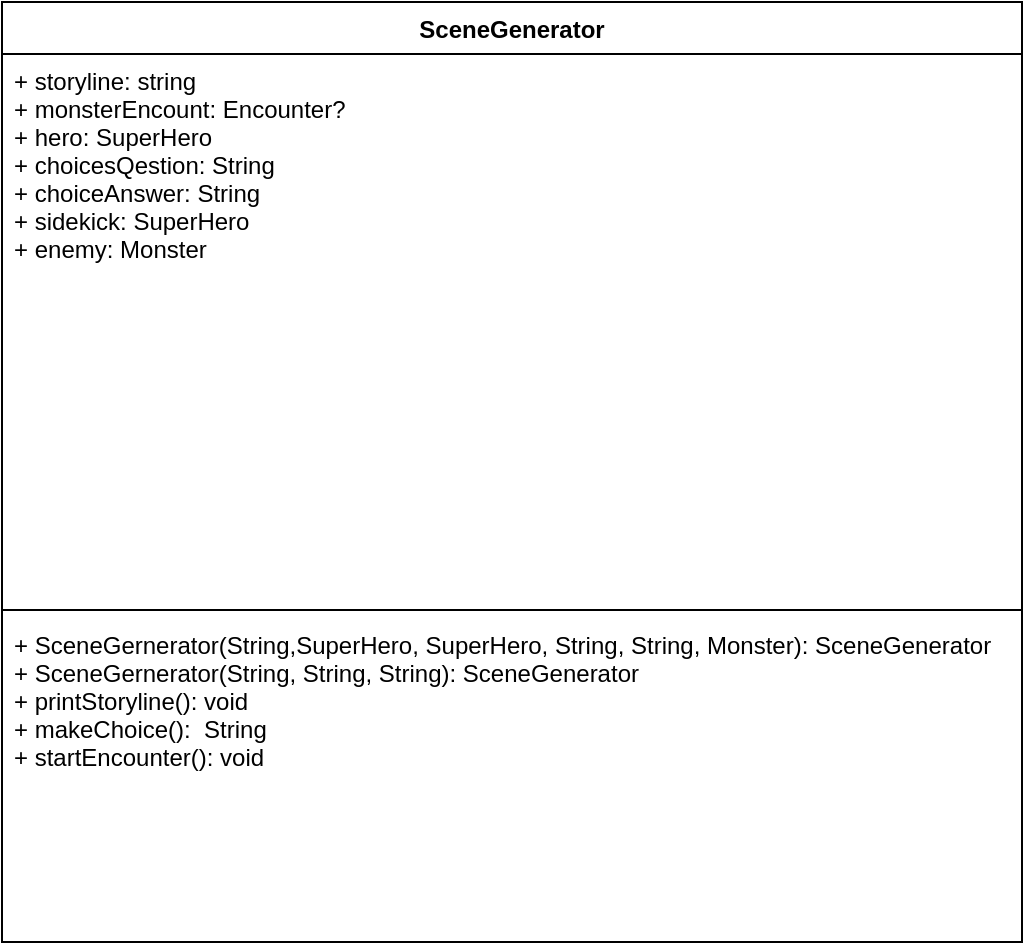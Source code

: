 <mxfile version="13.6.5">
    <diagram id="PWE_gUi0D3ESexed-gmH" name="Page-1">
        <mxGraphModel dx="994" dy="548" grid="1" gridSize="10" guides="1" tooltips="1" connect="1" arrows="1" fold="1" page="1" pageScale="1" pageWidth="850" pageHeight="1100" math="0" shadow="0">
            <root>
                <mxCell id="0"/>
                <mxCell id="1" parent="0"/>
                <mxCell id="19" value="SceneGenerator" style="swimlane;fontStyle=1;align=center;verticalAlign=top;childLayout=stackLayout;horizontal=1;startSize=26;horizontalStack=0;resizeParent=1;resizeParentMax=0;resizeLast=0;collapsible=1;marginBottom=0;" parent="1" vertex="1">
                    <mxGeometry x="550" y="30" width="510" height="470" as="geometry"/>
                </mxCell>
                <mxCell id="20" value="+ storyline: string&#10;+ monsterEncount: Encounter?&#10;+ hero: SuperHero&#10;+ choicesQestion: String&#10;+ choiceAnswer: String&#10;+ sidekick: SuperHero&#10;+ enemy: Monster&#10;&#10;" style="text;strokeColor=none;fillColor=none;align=left;verticalAlign=top;spacingLeft=4;spacingRight=4;overflow=hidden;rotatable=0;points=[[0,0.5],[1,0.5]];portConstraint=eastwest;" parent="19" vertex="1">
                    <mxGeometry y="26" width="510" height="274" as="geometry"/>
                </mxCell>
                <mxCell id="21" value="" style="line;strokeWidth=1;fillColor=none;align=left;verticalAlign=middle;spacingTop=-1;spacingLeft=3;spacingRight=3;rotatable=0;labelPosition=right;points=[];portConstraint=eastwest;" parent="19" vertex="1">
                    <mxGeometry y="300" width="510" height="8" as="geometry"/>
                </mxCell>
                <mxCell id="22" value="+ SceneGernerator(String,SuperHero, SuperHero, String, String, Monster): SceneGenerator  &#10;+ SceneGernerator(String, String, String): SceneGenerator&#10;+ printStoryline(): void&#10;+ makeChoice():  String  &#10;+ startEncounter(): void&#10;&#10;" style="text;strokeColor=none;fillColor=none;align=left;verticalAlign=top;spacingLeft=4;spacingRight=4;overflow=hidden;rotatable=0;points=[[0,0.5],[1,0.5]];portConstraint=eastwest;" parent="19" vertex="1">
                    <mxGeometry y="308" width="510" height="162" as="geometry"/>
                </mxCell>
            </root>
        </mxGraphModel>
    </diagram>
</mxfile>